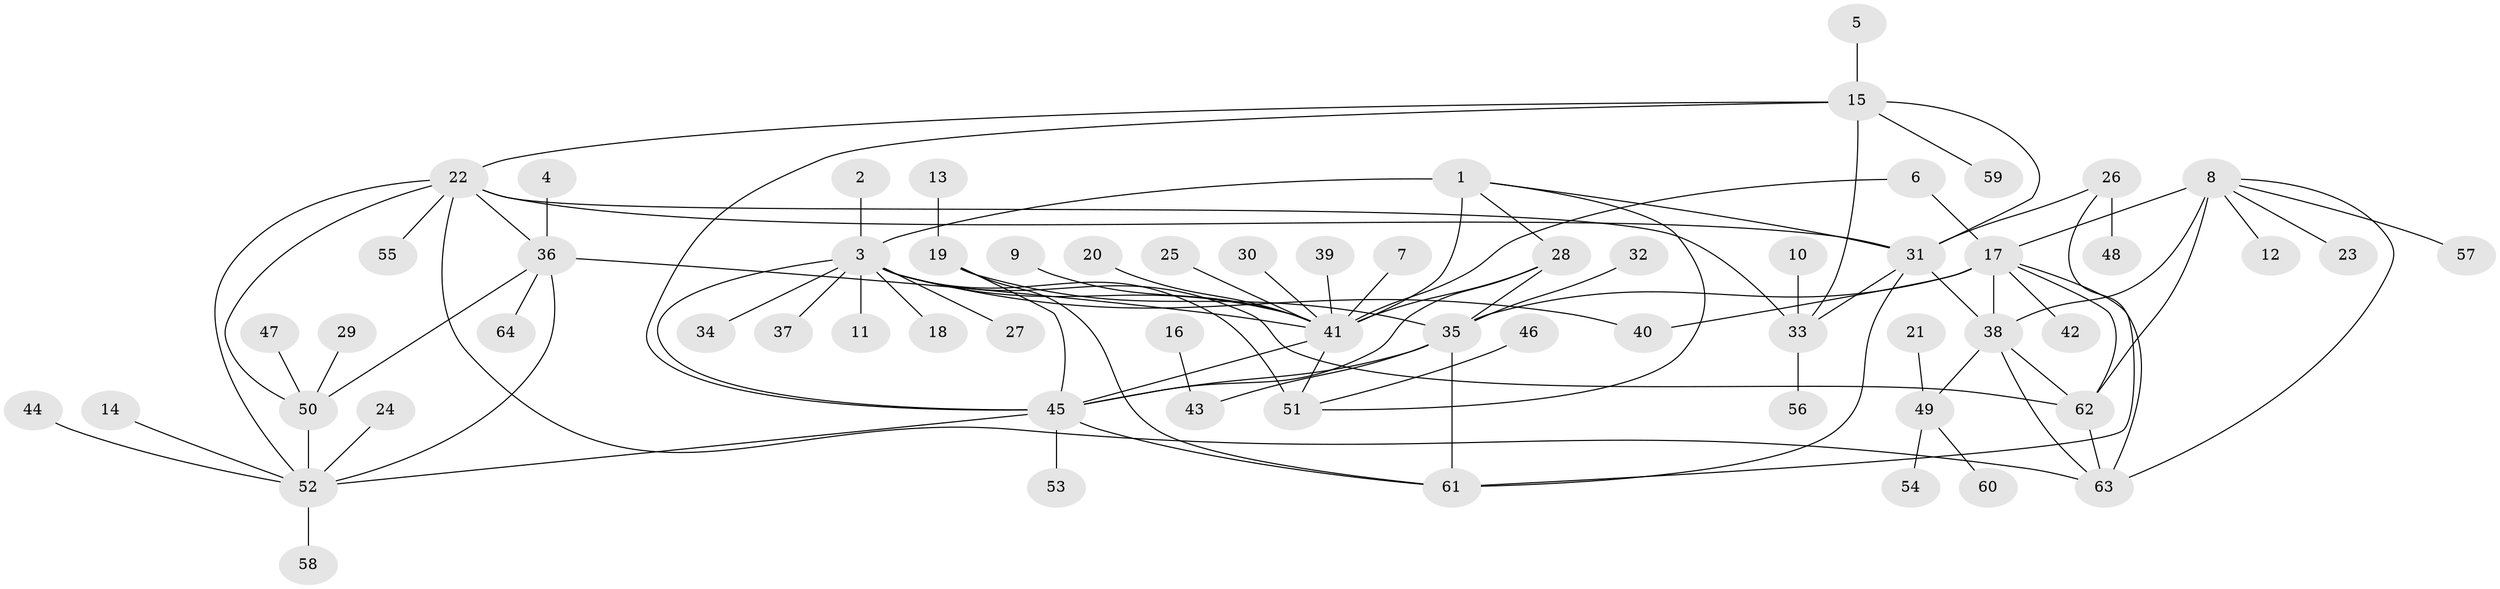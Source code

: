 // original degree distribution, {11: 0.015748031496062992, 9: 0.031496062992125984, 7: 0.06299212598425197, 8: 0.06299212598425197, 6: 0.03937007874015748, 10: 0.023622047244094488, 17: 0.007874015748031496, 2: 0.11023622047244094, 1: 0.5905511811023622, 4: 0.023622047244094488, 3: 0.031496062992125984}
// Generated by graph-tools (version 1.1) at 2025/37/03/04/25 23:37:41]
// undirected, 64 vertices, 95 edges
graph export_dot {
  node [color=gray90,style=filled];
  1;
  2;
  3;
  4;
  5;
  6;
  7;
  8;
  9;
  10;
  11;
  12;
  13;
  14;
  15;
  16;
  17;
  18;
  19;
  20;
  21;
  22;
  23;
  24;
  25;
  26;
  27;
  28;
  29;
  30;
  31;
  32;
  33;
  34;
  35;
  36;
  37;
  38;
  39;
  40;
  41;
  42;
  43;
  44;
  45;
  46;
  47;
  48;
  49;
  50;
  51;
  52;
  53;
  54;
  55;
  56;
  57;
  58;
  59;
  60;
  61;
  62;
  63;
  64;
  1 -- 3 [weight=3.0];
  1 -- 28 [weight=1.0];
  1 -- 31 [weight=1.0];
  1 -- 41 [weight=1.0];
  1 -- 51 [weight=1.0];
  2 -- 3 [weight=1.0];
  3 -- 11 [weight=1.0];
  3 -- 18 [weight=1.0];
  3 -- 27 [weight=1.0];
  3 -- 34 [weight=1.0];
  3 -- 37 [weight=1.0];
  3 -- 40 [weight=1.0];
  3 -- 41 [weight=3.0];
  3 -- 45 [weight=1.0];
  3 -- 51 [weight=3.0];
  3 -- 62 [weight=1.0];
  4 -- 36 [weight=1.0];
  5 -- 15 [weight=1.0];
  6 -- 17 [weight=1.0];
  6 -- 41 [weight=1.0];
  7 -- 41 [weight=1.0];
  8 -- 12 [weight=1.0];
  8 -- 17 [weight=2.0];
  8 -- 23 [weight=1.0];
  8 -- 38 [weight=2.0];
  8 -- 57 [weight=1.0];
  8 -- 62 [weight=2.0];
  8 -- 63 [weight=2.0];
  9 -- 41 [weight=1.0];
  10 -- 33 [weight=1.0];
  13 -- 19 [weight=1.0];
  14 -- 52 [weight=1.0];
  15 -- 22 [weight=3.0];
  15 -- 31 [weight=3.0];
  15 -- 33 [weight=3.0];
  15 -- 45 [weight=1.0];
  15 -- 59 [weight=1.0];
  16 -- 43 [weight=1.0];
  17 -- 35 [weight=1.0];
  17 -- 38 [weight=1.0];
  17 -- 40 [weight=1.0];
  17 -- 42 [weight=1.0];
  17 -- 62 [weight=1.0];
  17 -- 63 [weight=1.0];
  19 -- 35 [weight=4.0];
  19 -- 45 [weight=2.0];
  19 -- 61 [weight=2.0];
  20 -- 41 [weight=1.0];
  21 -- 49 [weight=1.0];
  22 -- 31 [weight=1.0];
  22 -- 33 [weight=1.0];
  22 -- 36 [weight=1.0];
  22 -- 50 [weight=1.0];
  22 -- 52 [weight=3.0];
  22 -- 55 [weight=1.0];
  22 -- 63 [weight=1.0];
  24 -- 52 [weight=1.0];
  25 -- 41 [weight=1.0];
  26 -- 31 [weight=1.0];
  26 -- 48 [weight=1.0];
  26 -- 61 [weight=1.0];
  28 -- 35 [weight=1.0];
  28 -- 41 [weight=1.0];
  28 -- 45 [weight=1.0];
  29 -- 50 [weight=1.0];
  30 -- 41 [weight=1.0];
  31 -- 33 [weight=1.0];
  31 -- 38 [weight=1.0];
  31 -- 61 [weight=1.0];
  32 -- 35 [weight=1.0];
  33 -- 56 [weight=1.0];
  35 -- 43 [weight=1.0];
  35 -- 45 [weight=2.0];
  35 -- 61 [weight=2.0];
  36 -- 41 [weight=1.0];
  36 -- 50 [weight=1.0];
  36 -- 52 [weight=3.0];
  36 -- 64 [weight=1.0];
  38 -- 49 [weight=1.0];
  38 -- 62 [weight=1.0];
  38 -- 63 [weight=1.0];
  39 -- 41 [weight=1.0];
  41 -- 45 [weight=1.0];
  41 -- 51 [weight=1.0];
  44 -- 52 [weight=1.0];
  45 -- 52 [weight=2.0];
  45 -- 53 [weight=1.0];
  45 -- 61 [weight=1.0];
  46 -- 51 [weight=1.0];
  47 -- 50 [weight=1.0];
  49 -- 54 [weight=1.0];
  49 -- 60 [weight=1.0];
  50 -- 52 [weight=3.0];
  52 -- 58 [weight=1.0];
  62 -- 63 [weight=1.0];
}
